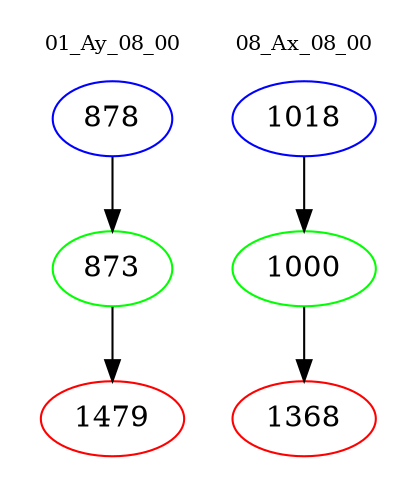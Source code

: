 digraph{
subgraph cluster_0 {
color = white
label = "01_Ay_08_00";
fontsize=10;
T0_878 [label="878", color="blue"]
T0_878 -> T0_873 [color="black"]
T0_873 [label="873", color="green"]
T0_873 -> T0_1479 [color="black"]
T0_1479 [label="1479", color="red"]
}
subgraph cluster_1 {
color = white
label = "08_Ax_08_00";
fontsize=10;
T1_1018 [label="1018", color="blue"]
T1_1018 -> T1_1000 [color="black"]
T1_1000 [label="1000", color="green"]
T1_1000 -> T1_1368 [color="black"]
T1_1368 [label="1368", color="red"]
}
}
